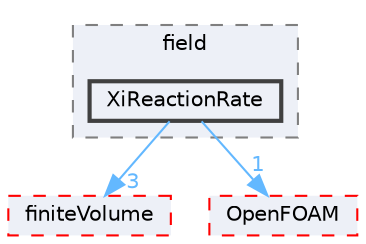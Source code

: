 digraph "src/functionObjects/field/XiReactionRate"
{
 // LATEX_PDF_SIZE
  bgcolor="transparent";
  edge [fontname=Helvetica,fontsize=10,labelfontname=Helvetica,labelfontsize=10];
  node [fontname=Helvetica,fontsize=10,shape=box,height=0.2,width=0.4];
  compound=true
  subgraph clusterdir_bae024cac12ddc6733a616261920a91f {
    graph [ bgcolor="#edf0f7", pencolor="grey50", label="field", fontname=Helvetica,fontsize=10 style="filled,dashed", URL="dir_bae024cac12ddc6733a616261920a91f.html",tooltip=""]
  dir_2fbdac4465a288768dc9b73e5785587a [label="XiReactionRate", fillcolor="#edf0f7", color="grey25", style="filled,bold", URL="dir_2fbdac4465a288768dc9b73e5785587a.html",tooltip=""];
  }
  dir_9bd15774b555cf7259a6fa18f99fe99b [label="finiteVolume", fillcolor="#edf0f7", color="red", style="filled,dashed", URL="dir_9bd15774b555cf7259a6fa18f99fe99b.html",tooltip=""];
  dir_c5473ff19b20e6ec4dfe5c310b3778a8 [label="OpenFOAM", fillcolor="#edf0f7", color="red", style="filled,dashed", URL="dir_c5473ff19b20e6ec4dfe5c310b3778a8.html",tooltip=""];
  dir_2fbdac4465a288768dc9b73e5785587a->dir_9bd15774b555cf7259a6fa18f99fe99b [headlabel="3", labeldistance=1.5 headhref="dir_004443_001387.html" href="dir_004443_001387.html" color="steelblue1" fontcolor="steelblue1"];
  dir_2fbdac4465a288768dc9b73e5785587a->dir_c5473ff19b20e6ec4dfe5c310b3778a8 [headlabel="1", labeldistance=1.5 headhref="dir_004443_002695.html" href="dir_004443_002695.html" color="steelblue1" fontcolor="steelblue1"];
}
